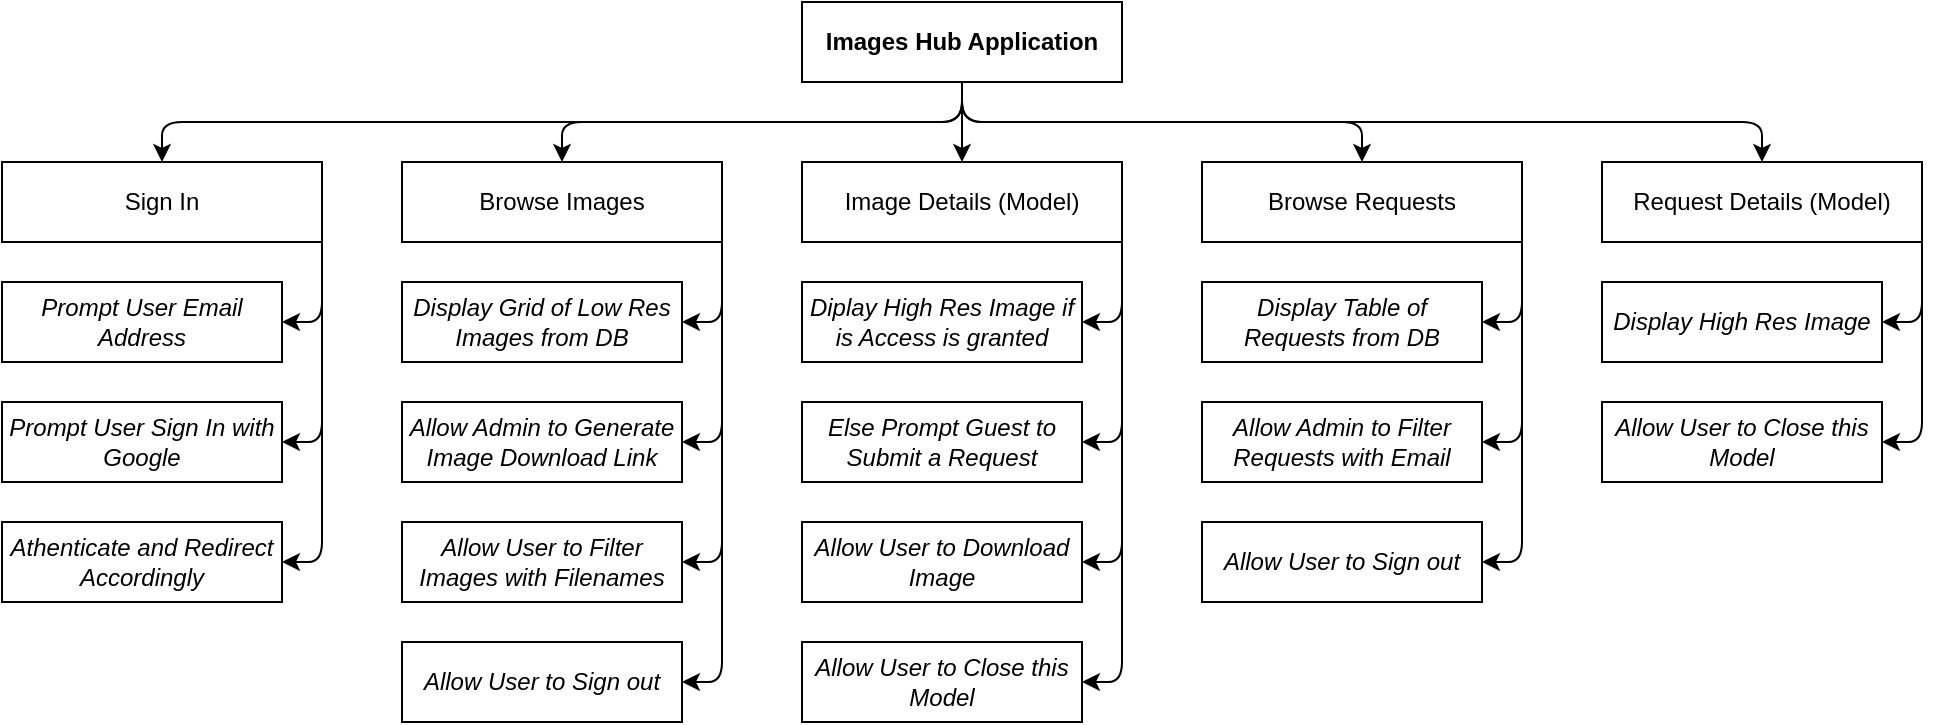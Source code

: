 <mxfile>
    <diagram id="PH3x6NAS6UUTNjEZrtSC" name="Page-1">
        <mxGraphModel dx="3458" dy="-556" grid="1" gridSize="10" guides="1" tooltips="1" connect="1" arrows="1" fold="1" page="1" pageScale="1" pageWidth="827" pageHeight="1169" math="0" shadow="0">
            <root>
                <mxCell id="0"/>
                <mxCell id="1" parent="0"/>
                <mxCell id="2" style="edgeStyle=none;html=1;exitX=0.5;exitY=1;exitDx=0;exitDy=0;entryX=0.5;entryY=0;entryDx=0;entryDy=0;strokeColor=#000000;fontSize=12;fontColor=#000000;startArrow=none;startFill=0;fontStyle=0" edge="1" parent="1" source="7" target="11">
                    <mxGeometry relative="1" as="geometry"/>
                </mxCell>
                <mxCell id="5" style="edgeStyle=none;html=1;exitX=0.5;exitY=1;exitDx=0;exitDy=0;entryX=0.5;entryY=0;entryDx=0;entryDy=0;strokeColor=#000000;fontSize=12;fontColor=#000000;startArrow=none;startFill=0;fontStyle=0" edge="1" parent="1" source="7" target="12">
                    <mxGeometry relative="1" as="geometry">
                        <Array as="points">
                            <mxPoint x="-1720" y="1380"/>
                            <mxPoint x="-1520" y="1380"/>
                        </Array>
                    </mxGeometry>
                </mxCell>
                <mxCell id="6" style="edgeStyle=none;html=1;exitX=0.5;exitY=1;exitDx=0;exitDy=0;entryX=0.5;entryY=0;entryDx=0;entryDy=0;strokeColor=#000000;fontSize=12;fontColor=#000000;startArrow=none;startFill=0;fontStyle=0" edge="1" parent="1" source="7" target="13">
                    <mxGeometry relative="1" as="geometry">
                        <Array as="points">
                            <mxPoint x="-1720" y="1380"/>
                            <mxPoint x="-1320" y="1380"/>
                        </Array>
                    </mxGeometry>
                </mxCell>
                <mxCell id="53" style="edgeStyle=none;html=1;exitX=0.5;exitY=1;exitDx=0;exitDy=0;entryX=0.5;entryY=0;entryDx=0;entryDy=0;fontStyle=0;fontColor=#000000;" edge="1" parent="1" source="7" target="10">
                    <mxGeometry relative="1" as="geometry">
                        <Array as="points">
                            <mxPoint x="-1720" y="1380"/>
                            <mxPoint x="-1920" y="1380"/>
                        </Array>
                    </mxGeometry>
                </mxCell>
                <mxCell id="54" style="edgeStyle=none;html=1;exitX=0.5;exitY=1;exitDx=0;exitDy=0;entryX=0.5;entryY=0;entryDx=0;entryDy=0;fontStyle=0;fontColor=#000000;" edge="1" parent="1" source="7" target="9">
                    <mxGeometry relative="1" as="geometry">
                        <Array as="points">
                            <mxPoint x="-1720" y="1380"/>
                            <mxPoint x="-2120" y="1380"/>
                        </Array>
                    </mxGeometry>
                </mxCell>
                <mxCell id="7" value="&lt;b&gt;&lt;font style=&quot;color: rgb(0, 0, 0);&quot;&gt;Images Hub Application&lt;/font&gt;&lt;/b&gt;" style="rounded=0;whiteSpace=wrap;html=1;labelBackgroundColor=none;strokeColor=#000000;strokeWidth=1;fontColor=#000000;fillColor=#FFFFFF;" vertex="1" parent="1">
                    <mxGeometry x="-1800" y="1320" width="160" height="40" as="geometry"/>
                </mxCell>
                <mxCell id="46" style="edgeStyle=none;html=1;exitX=1;exitY=1;exitDx=0;exitDy=0;entryX=1;entryY=0.5;entryDx=0;entryDy=0;" edge="1" parent="1" source="9" target="14">
                    <mxGeometry relative="1" as="geometry">
                        <Array as="points">
                            <mxPoint x="-2040" y="1480"/>
                        </Array>
                    </mxGeometry>
                </mxCell>
                <mxCell id="47" style="edgeStyle=none;html=1;exitX=1;exitY=1;exitDx=0;exitDy=0;entryX=1;entryY=0.5;entryDx=0;entryDy=0;" edge="1" parent="1" source="9" target="42">
                    <mxGeometry relative="1" as="geometry">
                        <Array as="points">
                            <mxPoint x="-2040" y="1540"/>
                        </Array>
                    </mxGeometry>
                </mxCell>
                <mxCell id="48" style="edgeStyle=none;html=1;exitX=1;exitY=1;exitDx=0;exitDy=0;entryX=1;entryY=0.5;entryDx=0;entryDy=0;" edge="1" parent="1" source="9" target="15">
                    <mxGeometry relative="1" as="geometry">
                        <Array as="points">
                            <mxPoint x="-2040" y="1600"/>
                        </Array>
                    </mxGeometry>
                </mxCell>
                <mxCell id="9" value="&lt;span&gt;&lt;font style=&quot;color: rgb(0, 0, 0);&quot;&gt;Sign In&lt;/font&gt;&lt;/span&gt;" style="rounded=0;whiteSpace=wrap;html=1;labelBackgroundColor=none;strokeColor=#000000;strokeWidth=1;fontColor=#000000;fillColor=#FFFFFF;fontStyle=0" vertex="1" parent="1">
                    <mxGeometry x="-2200" y="1400" width="160" height="40" as="geometry"/>
                </mxCell>
                <mxCell id="50" style="edgeStyle=none;html=1;exitX=1;exitY=1;exitDx=0;exitDy=0;entryX=1;entryY=0.5;entryDx=0;entryDy=0;" edge="1" parent="1" source="10" target="20">
                    <mxGeometry relative="1" as="geometry">
                        <Array as="points">
                            <mxPoint x="-1840" y="1480"/>
                        </Array>
                    </mxGeometry>
                </mxCell>
                <mxCell id="51" style="edgeStyle=none;html=1;exitX=1;exitY=1;exitDx=0;exitDy=0;entryX=1;entryY=0.5;entryDx=0;entryDy=0;" edge="1" parent="1" source="10" target="49">
                    <mxGeometry relative="1" as="geometry">
                        <Array as="points">
                            <mxPoint x="-1840" y="1540"/>
                        </Array>
                    </mxGeometry>
                </mxCell>
                <mxCell id="52" style="edgeStyle=none;html=1;exitX=1;exitY=1;exitDx=0;exitDy=0;entryX=1;entryY=0.5;entryDx=0;entryDy=0;" edge="1" parent="1" source="10" target="16">
                    <mxGeometry relative="1" as="geometry">
                        <Array as="points">
                            <mxPoint x="-1840" y="1600"/>
                        </Array>
                    </mxGeometry>
                </mxCell>
                <mxCell id="55" style="edgeStyle=none;html=1;exitX=1;exitY=1;exitDx=0;exitDy=0;entryX=1;entryY=0.5;entryDx=0;entryDy=0;" edge="1" parent="1" source="10" target="17">
                    <mxGeometry relative="1" as="geometry">
                        <Array as="points">
                            <mxPoint x="-1840" y="1660"/>
                        </Array>
                    </mxGeometry>
                </mxCell>
                <mxCell id="10" value="&lt;span&gt;&lt;font style=&quot;color: rgb(0, 0, 0);&quot;&gt;Browse Images&lt;/font&gt;&lt;/span&gt;" style="rounded=0;whiteSpace=wrap;html=1;labelBackgroundColor=none;strokeColor=#000000;strokeWidth=1;fontColor=#000000;fillColor=#FFFFFF;fontStyle=0" vertex="1" parent="1">
                    <mxGeometry x="-2000" y="1400" width="160" height="40" as="geometry"/>
                </mxCell>
                <mxCell id="56" style="edgeStyle=none;html=1;exitX=1;exitY=1;exitDx=0;exitDy=0;entryX=1;entryY=0.5;entryDx=0;entryDy=0;" edge="1" parent="1" source="11" target="18">
                    <mxGeometry relative="1" as="geometry">
                        <Array as="points">
                            <mxPoint x="-1640" y="1480"/>
                        </Array>
                    </mxGeometry>
                </mxCell>
                <mxCell id="57" style="edgeStyle=none;html=1;exitX=1;exitY=1;exitDx=0;exitDy=0;entryX=1;entryY=0.5;entryDx=0;entryDy=0;" edge="1" parent="1" source="11" target="19">
                    <mxGeometry relative="1" as="geometry">
                        <Array as="points">
                            <mxPoint x="-1640" y="1540"/>
                        </Array>
                    </mxGeometry>
                </mxCell>
                <mxCell id="58" style="edgeStyle=none;html=1;exitX=1;exitY=1;exitDx=0;exitDy=0;entryX=1;entryY=0.5;entryDx=0;entryDy=0;" edge="1" parent="1" source="11" target="27">
                    <mxGeometry relative="1" as="geometry">
                        <Array as="points">
                            <mxPoint x="-1640" y="1600"/>
                        </Array>
                    </mxGeometry>
                </mxCell>
                <mxCell id="59" style="edgeStyle=none;html=1;exitX=1;exitY=1;exitDx=0;exitDy=0;entryX=1;entryY=0.5;entryDx=0;entryDy=0;" edge="1" parent="1" source="11" target="21">
                    <mxGeometry relative="1" as="geometry">
                        <Array as="points">
                            <mxPoint x="-1640" y="1660"/>
                        </Array>
                    </mxGeometry>
                </mxCell>
                <mxCell id="11" value="&lt;span&gt;&lt;font style=&quot;color: rgb(0, 0, 0);&quot;&gt;Image Details (Model)&lt;/font&gt;&lt;/span&gt;" style="rounded=0;whiteSpace=wrap;html=1;labelBackgroundColor=none;strokeColor=#000000;strokeWidth=1;fontColor=#000000;fillColor=#FFFFFF;fontStyle=0" vertex="1" parent="1">
                    <mxGeometry x="-1800" y="1400" width="160" height="40" as="geometry"/>
                </mxCell>
                <mxCell id="60" style="edgeStyle=none;html=1;exitX=1;exitY=1;exitDx=0;exitDy=0;entryX=1;entryY=0.5;entryDx=0;entryDy=0;" edge="1" parent="1" source="12" target="22">
                    <mxGeometry relative="1" as="geometry">
                        <Array as="points">
                            <mxPoint x="-1440" y="1480"/>
                        </Array>
                    </mxGeometry>
                </mxCell>
                <mxCell id="61" style="edgeStyle=none;html=1;exitX=1;exitY=1;exitDx=0;exitDy=0;entryX=1;entryY=0.5;entryDx=0;entryDy=0;" edge="1" parent="1" source="12" target="23">
                    <mxGeometry relative="1" as="geometry">
                        <Array as="points">
                            <mxPoint x="-1440" y="1540"/>
                        </Array>
                    </mxGeometry>
                </mxCell>
                <mxCell id="62" style="edgeStyle=none;html=1;exitX=1;exitY=1;exitDx=0;exitDy=0;entryX=1;entryY=0.5;entryDx=0;entryDy=0;" edge="1" parent="1" source="12" target="24">
                    <mxGeometry relative="1" as="geometry">
                        <Array as="points">
                            <mxPoint x="-1440" y="1600"/>
                        </Array>
                    </mxGeometry>
                </mxCell>
                <mxCell id="12" value="&lt;span&gt;&lt;font style=&quot;color: rgb(0, 0, 0);&quot;&gt;Browse Requests&lt;/font&gt;&lt;/span&gt;" style="rounded=0;whiteSpace=wrap;html=1;labelBackgroundColor=none;strokeColor=#000000;strokeWidth=1;fontColor=#000000;fillColor=#FFFFFF;fontStyle=0" vertex="1" parent="1">
                    <mxGeometry x="-1600" y="1400" width="160" height="40" as="geometry"/>
                </mxCell>
                <mxCell id="65" style="edgeStyle=none;html=1;exitX=1;exitY=1;exitDx=0;exitDy=0;entryX=1;entryY=0.5;entryDx=0;entryDy=0;" edge="1" parent="1" source="13" target="26">
                    <mxGeometry relative="1" as="geometry">
                        <Array as="points">
                            <mxPoint x="-1240" y="1480"/>
                        </Array>
                    </mxGeometry>
                </mxCell>
                <mxCell id="66" style="edgeStyle=none;html=1;exitX=1;exitY=1;exitDx=0;exitDy=0;entryX=1;entryY=0.5;entryDx=0;entryDy=0;" edge="1" parent="1" source="13" target="25">
                    <mxGeometry relative="1" as="geometry">
                        <Array as="points">
                            <mxPoint x="-1240" y="1540"/>
                        </Array>
                    </mxGeometry>
                </mxCell>
                <mxCell id="13" value="&lt;span&gt;&lt;font style=&quot;color: rgb(0, 0, 0);&quot;&gt;Request Details (Model)&lt;/font&gt;&lt;/span&gt;" style="rounded=0;whiteSpace=wrap;html=1;labelBackgroundColor=none;strokeColor=#000000;strokeWidth=1;fontColor=#000000;fillColor=#FFFFFF;fontStyle=0" vertex="1" parent="1">
                    <mxGeometry x="-1400" y="1400" width="160" height="40" as="geometry"/>
                </mxCell>
                <mxCell id="14" value="Prompt User Email Address" style="rounded=0;whiteSpace=wrap;html=1;labelBackgroundColor=none;strokeColor=#000000;strokeWidth=1;fontColor=#000000;fillColor=#FFFFFF;fontStyle=2" vertex="1" parent="1">
                    <mxGeometry x="-2200" y="1460" width="140" height="40" as="geometry"/>
                </mxCell>
                <mxCell id="15" value="Athenticate and Redirect Accordingly" style="rounded=0;whiteSpace=wrap;html=1;labelBackgroundColor=none;strokeColor=#000000;strokeWidth=1;fontColor=#000000;fillColor=#FFFFFF;fontStyle=2" vertex="1" parent="1">
                    <mxGeometry x="-2200" y="1580" width="140" height="40" as="geometry"/>
                </mxCell>
                <mxCell id="16" value="Allow User to Filter Images with Filenames" style="rounded=0;whiteSpace=wrap;html=1;labelBackgroundColor=none;strokeColor=#000000;strokeWidth=1;fontColor=#000000;fillColor=#FFFFFF;fontStyle=2" vertex="1" parent="1">
                    <mxGeometry x="-2000" y="1580" width="140" height="40" as="geometry"/>
                </mxCell>
                <mxCell id="17" value="Allow User to Sign out" style="rounded=0;whiteSpace=wrap;html=1;labelBackgroundColor=none;strokeColor=#000000;strokeWidth=1;fontColor=#000000;fillColor=#FFFFFF;fontStyle=2" vertex="1" parent="1">
                    <mxGeometry x="-2000" y="1640" width="140" height="40" as="geometry"/>
                </mxCell>
                <mxCell id="18" value="Diplay High Res Image if is Access is granted" style="rounded=0;whiteSpace=wrap;html=1;labelBackgroundColor=none;strokeColor=#000000;strokeWidth=1;fontColor=#000000;fillColor=#FFFFFF;fontStyle=2" vertex="1" parent="1">
                    <mxGeometry x="-1800" y="1460" width="140" height="40" as="geometry"/>
                </mxCell>
                <mxCell id="19" value="Else Prompt Guest to Submit a Request" style="rounded=0;whiteSpace=wrap;html=1;labelBackgroundColor=none;strokeColor=#000000;strokeWidth=1;fontColor=#000000;fillColor=#FFFFFF;fontStyle=2" vertex="1" parent="1">
                    <mxGeometry x="-1800" y="1520" width="140" height="40" as="geometry"/>
                </mxCell>
                <mxCell id="20" value="Display Grid of Low Res Images from DB" style="rounded=0;whiteSpace=wrap;html=1;labelBackgroundColor=none;strokeColor=#000000;strokeWidth=1;fontColor=#000000;fillColor=#FFFFFF;fontStyle=2" vertex="1" parent="1">
                    <mxGeometry x="-2000" y="1460" width="140" height="40" as="geometry"/>
                </mxCell>
                <mxCell id="21" value="Allow User to Close this Model" style="rounded=0;whiteSpace=wrap;html=1;labelBackgroundColor=none;strokeColor=#000000;strokeWidth=1;fontColor=#000000;fillColor=#FFFFFF;fontStyle=2" vertex="1" parent="1">
                    <mxGeometry x="-1800" y="1640" width="140" height="40" as="geometry"/>
                </mxCell>
                <mxCell id="22" value="Display Table of Requests from DB" style="rounded=0;whiteSpace=wrap;html=1;labelBackgroundColor=none;strokeColor=#000000;strokeWidth=1;fontColor=#000000;fillColor=#FFFFFF;fontStyle=2" vertex="1" parent="1">
                    <mxGeometry x="-1600" y="1460" width="140" height="40" as="geometry"/>
                </mxCell>
                <mxCell id="23" value="Allow Admin to Filter Requests with Email" style="rounded=0;whiteSpace=wrap;html=1;labelBackgroundColor=none;strokeColor=#000000;strokeWidth=1;fontColor=#000000;fillColor=#FFFFFF;fontStyle=2" vertex="1" parent="1">
                    <mxGeometry x="-1600" y="1520" width="140" height="40" as="geometry"/>
                </mxCell>
                <mxCell id="24" value="Allow User to Sign out" style="rounded=0;whiteSpace=wrap;html=1;labelBackgroundColor=none;strokeColor=#000000;strokeWidth=1;fontColor=#000000;fillColor=#FFFFFF;fontStyle=2" vertex="1" parent="1">
                    <mxGeometry x="-1600" y="1580" width="140" height="40" as="geometry"/>
                </mxCell>
                <mxCell id="25" value="&lt;span style=&quot;color: rgb(0, 0, 0);&quot;&gt;Allow User to Close this Model&lt;/span&gt;" style="rounded=0;whiteSpace=wrap;html=1;labelBackgroundColor=none;strokeColor=#000000;strokeWidth=1;fontColor=#000000;fillColor=#FFFFFF;fontStyle=2" vertex="1" parent="1">
                    <mxGeometry x="-1400" y="1520" width="140" height="40" as="geometry"/>
                </mxCell>
                <mxCell id="26" value="Display High Res Image" style="rounded=0;whiteSpace=wrap;html=1;labelBackgroundColor=none;strokeColor=#000000;strokeWidth=1;fontColor=#000000;fillColor=#FFFFFF;fontStyle=2" vertex="1" parent="1">
                    <mxGeometry x="-1400" y="1460" width="140" height="40" as="geometry"/>
                </mxCell>
                <mxCell id="27" value="Allow User to Download Image" style="rounded=0;whiteSpace=wrap;html=1;labelBackgroundColor=none;strokeColor=#000000;strokeWidth=1;fontColor=#000000;fillColor=#FFFFFF;fontStyle=2" vertex="1" parent="1">
                    <mxGeometry x="-1800" y="1580" width="140" height="40" as="geometry"/>
                </mxCell>
                <mxCell id="42" value="Prompt User Sign In with Google" style="rounded=0;whiteSpace=wrap;html=1;labelBackgroundColor=none;strokeColor=#000000;strokeWidth=1;fontColor=#000000;fillColor=#FFFFFF;fontStyle=2" vertex="1" parent="1">
                    <mxGeometry x="-2200" y="1520" width="140" height="40" as="geometry"/>
                </mxCell>
                <mxCell id="49" value="Allow Admin to Generate Image Download Link" style="rounded=0;whiteSpace=wrap;html=1;labelBackgroundColor=none;strokeColor=#000000;strokeWidth=1;fontColor=#000000;fillColor=#FFFFFF;fontStyle=2" vertex="1" parent="1">
                    <mxGeometry x="-2000" y="1520" width="140" height="40" as="geometry"/>
                </mxCell>
            </root>
        </mxGraphModel>
    </diagram>
</mxfile>